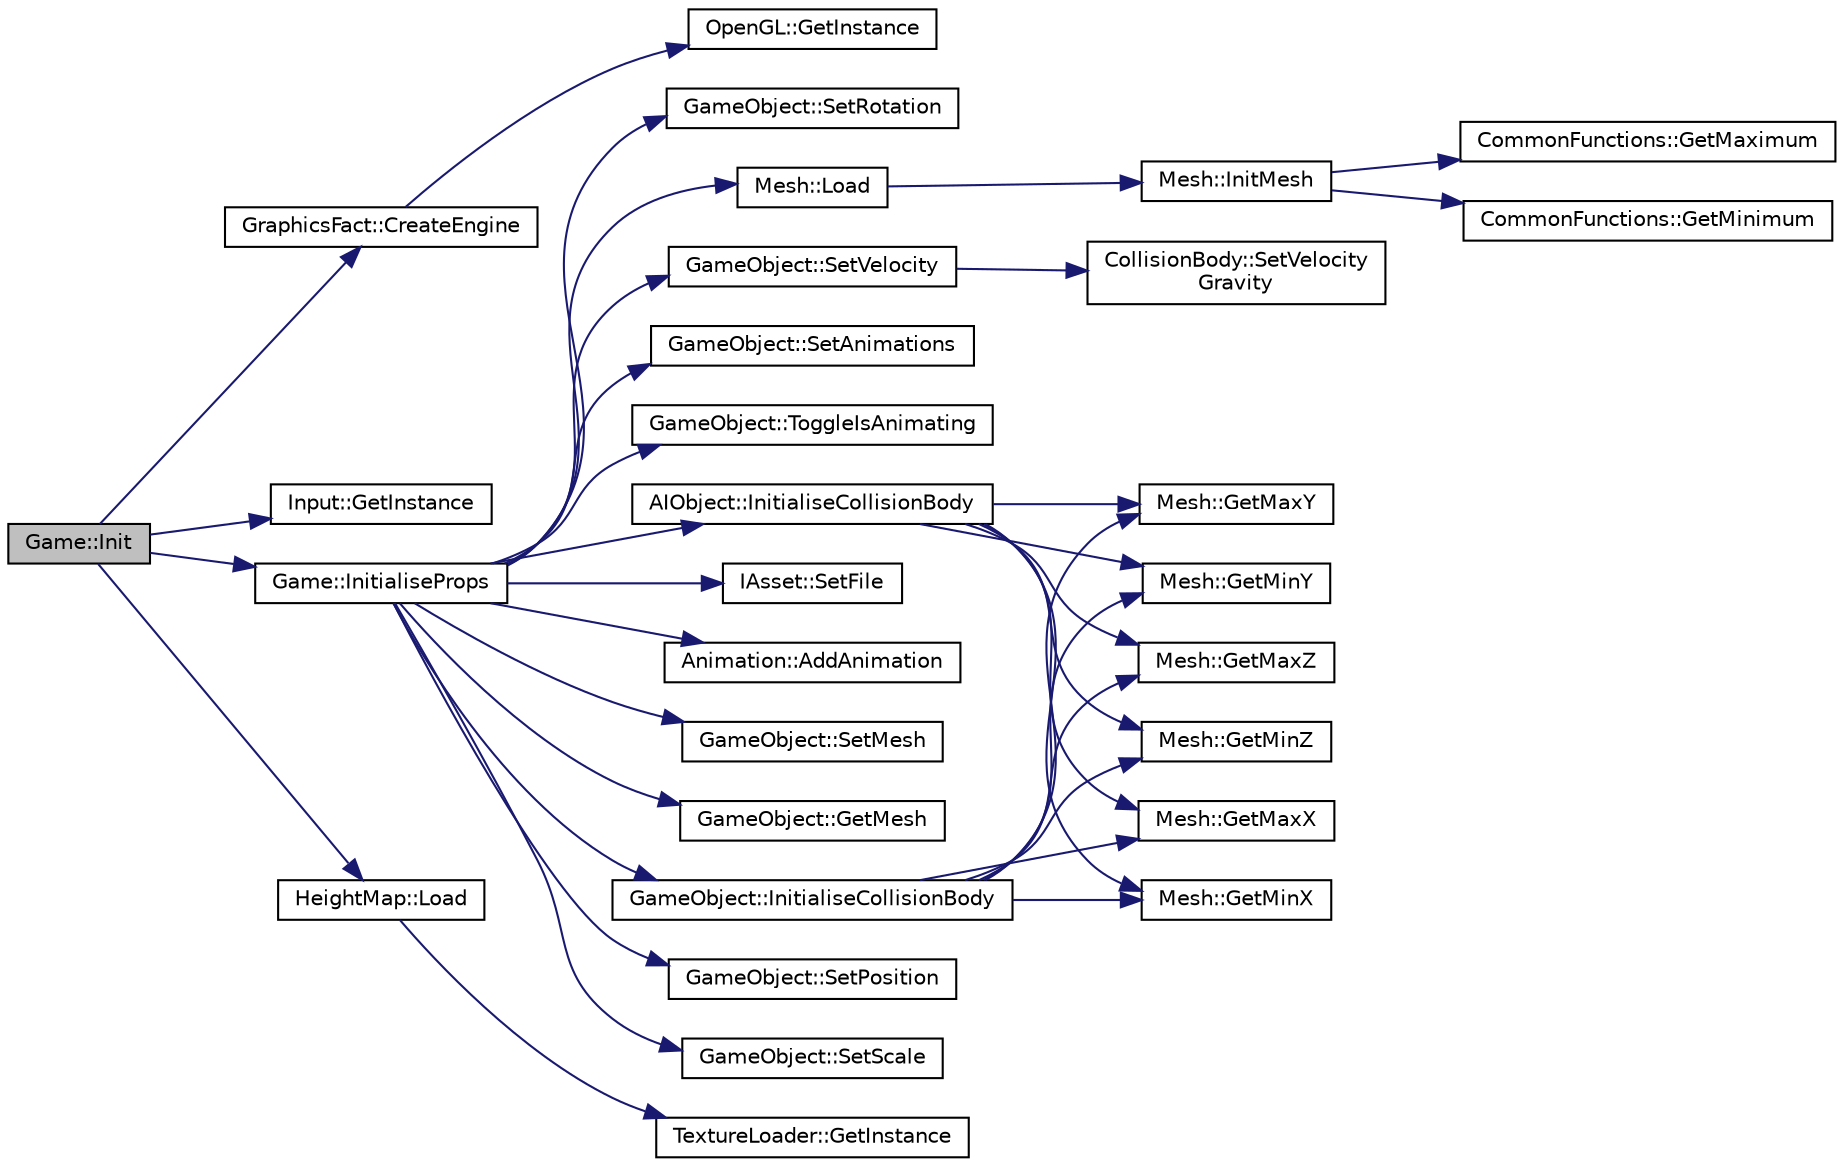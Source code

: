digraph "Game::Init"
{
  edge [fontname="Helvetica",fontsize="10",labelfontname="Helvetica",labelfontsize="10"];
  node [fontname="Helvetica",fontsize="10",shape=record];
  rankdir="LR";
  Node1 [label="Game::Init",height=0.2,width=0.4,color="black", fillcolor="grey75", style="filled" fontcolor="black"];
  Node1 -> Node2 [color="midnightblue",fontsize="10",style="solid",fontname="Helvetica"];
  Node2 [label="GraphicsFact::CreateEngine",height=0.2,width=0.4,color="black", fillcolor="white", style="filled",URL="$class_graphics_fact.html#ae8ac9f814856692b0c425a8451fc0a3b",tooltip="Creates an engine. "];
  Node2 -> Node3 [color="midnightblue",fontsize="10",style="solid",fontname="Helvetica"];
  Node3 [label="OpenGL::GetInstance",height=0.2,width=0.4,color="black", fillcolor="white", style="filled",URL="$class_open_g_l.html#adb5c54c832ea56e9dd8116f99921980f",tooltip="Gets the instance. "];
  Node1 -> Node4 [color="midnightblue",fontsize="10",style="solid",fontname="Helvetica"];
  Node4 [label="Input::GetInstance",height=0.2,width=0.4,color="black", fillcolor="white", style="filled",URL="$class_input.html#a315f04eb9a9a6c1c90c42f217766ee0c",tooltip="Gets the singleton instance. "];
  Node1 -> Node5 [color="midnightblue",fontsize="10",style="solid",fontname="Helvetica"];
  Node5 [label="Game::InitialiseProps",height=0.2,width=0.4,color="black", fillcolor="white", style="filled",URL="$class_game.html#a1f6433c67fab3050335d7ff62dfa2273",tooltip="sets up in game objects "];
  Node5 -> Node6 [color="midnightblue",fontsize="10",style="solid",fontname="Helvetica"];
  Node6 [label="IAsset::SetFile",height=0.2,width=0.4,color="black", fillcolor="white", style="filled",URL="$class_i_asset.html#a34bd6e63faee83da593580e1f003df3c"];
  Node5 -> Node7 [color="midnightblue",fontsize="10",style="solid",fontname="Helvetica"];
  Node7 [label="Animation::AddAnimation",height=0.2,width=0.4,color="black", fillcolor="white", style="filled",URL="$class_animation.html#a6705e53aa0e95b58a64aee1e608a3770",tooltip="Adds a keyframe of TYPE walk/attack to the animation buffer. "];
  Node5 -> Node8 [color="midnightblue",fontsize="10",style="solid",fontname="Helvetica"];
  Node8 [label="GameObject::SetMesh",height=0.2,width=0.4,color="black", fillcolor="white", style="filled",URL="$class_game_object.html#a481afcc354b53a60a4e0c7d8d4403b63",tooltip="sets the model mesh for the object "];
  Node5 -> Node9 [color="midnightblue",fontsize="10",style="solid",fontname="Helvetica"];
  Node9 [label="GameObject::GetMesh",height=0.2,width=0.4,color="black", fillcolor="white", style="filled",URL="$class_game_object.html#a1864a04cc2a7deff301df47fcb7809c8",tooltip="returns the object mesh "];
  Node5 -> Node10 [color="midnightblue",fontsize="10",style="solid",fontname="Helvetica"];
  Node10 [label="Mesh::Load",height=0.2,width=0.4,color="black", fillcolor="white", style="filled",URL="$class_mesh.html#a39aa5a5fba286b409b3c8b7f1fe5e8e0",tooltip="Loads this object. "];
  Node10 -> Node11 [color="midnightblue",fontsize="10",style="solid",fontname="Helvetica"];
  Node11 [label="Mesh::InitMesh",height=0.2,width=0.4,color="black", fillcolor="white", style="filled",URL="$class_mesh.html#a21600d9160af57a96ab757ad61a37fd1",tooltip="Initialises the mesh. "];
  Node11 -> Node12 [color="midnightblue",fontsize="10",style="solid",fontname="Helvetica"];
  Node12 [label="CommonFunctions::GetMaximum",height=0.2,width=0.4,color="black", fillcolor="white", style="filled",URL="$namespace_common_functions.html#ab20b178d21f9fb7845ab5102b909ddad"];
  Node11 -> Node13 [color="midnightblue",fontsize="10",style="solid",fontname="Helvetica"];
  Node13 [label="CommonFunctions::GetMinimum",height=0.2,width=0.4,color="black", fillcolor="white", style="filled",URL="$namespace_common_functions.html#a6400685015e224d7c3c52f31b6006d3d"];
  Node5 -> Node14 [color="midnightblue",fontsize="10",style="solid",fontname="Helvetica"];
  Node14 [label="GameObject::SetPosition",height=0.2,width=0.4,color="black", fillcolor="white", style="filled",URL="$class_game_object.html#ae97940df0c9b96bef3dfbe341de9baad",tooltip="sets the position of the object "];
  Node5 -> Node15 [color="midnightblue",fontsize="10",style="solid",fontname="Helvetica"];
  Node15 [label="GameObject::SetScale",height=0.2,width=0.4,color="black", fillcolor="white", style="filled",URL="$class_game_object.html#a0bae608151bb98f8f0a7e10ecf00bf9d",tooltip="sets the scale of the object "];
  Node5 -> Node16 [color="midnightblue",fontsize="10",style="solid",fontname="Helvetica"];
  Node16 [label="GameObject::SetRotation",height=0.2,width=0.4,color="black", fillcolor="white", style="filled",URL="$class_game_object.html#a7758b936f99fdfb1cb3765351ba74aea",tooltip="sets the rotation of the object "];
  Node5 -> Node17 [color="midnightblue",fontsize="10",style="solid",fontname="Helvetica"];
  Node17 [label="GameObject::InitialiseCollisionBody",height=0.2,width=0.4,color="black", fillcolor="white", style="filled",URL="$class_game_object.html#afaed6252a2605d7c08245bcd1ab42916",tooltip="intialises the collision body for this object "];
  Node17 -> Node18 [color="midnightblue",fontsize="10",style="solid",fontname="Helvetica"];
  Node18 [label="Mesh::GetMaxX",height=0.2,width=0.4,color="black", fillcolor="white", style="filled",URL="$class_mesh.html#a404194796c981c80c92061719602dab6",tooltip="Gets maximum x coordinate. "];
  Node17 -> Node19 [color="midnightblue",fontsize="10",style="solid",fontname="Helvetica"];
  Node19 [label="Mesh::GetMinX",height=0.2,width=0.4,color="black", fillcolor="white", style="filled",URL="$class_mesh.html#a07b7707f1d9490715cca3f533c15094a",tooltip="Gets minimum x coordinate. "];
  Node17 -> Node20 [color="midnightblue",fontsize="10",style="solid",fontname="Helvetica"];
  Node20 [label="Mesh::GetMaxY",height=0.2,width=0.4,color="black", fillcolor="white", style="filled",URL="$class_mesh.html#a39f83e1ecee367f6e96e143df2f25838",tooltip="Gets maximum y coordinate. "];
  Node17 -> Node21 [color="midnightblue",fontsize="10",style="solid",fontname="Helvetica"];
  Node21 [label="Mesh::GetMinY",height=0.2,width=0.4,color="black", fillcolor="white", style="filled",URL="$class_mesh.html#aa0a8969c6e66db94d787ccd285893e9c",tooltip="Gets minimum y coordinate. "];
  Node17 -> Node22 [color="midnightblue",fontsize="10",style="solid",fontname="Helvetica"];
  Node22 [label="Mesh::GetMaxZ",height=0.2,width=0.4,color="black", fillcolor="white", style="filled",URL="$class_mesh.html#adda111a94cbc004abba3201d856b118a",tooltip="Gets maximum z coordinate. "];
  Node17 -> Node23 [color="midnightblue",fontsize="10",style="solid",fontname="Helvetica"];
  Node23 [label="Mesh::GetMinZ",height=0.2,width=0.4,color="black", fillcolor="white", style="filled",URL="$class_mesh.html#a0dc85842f3e0578bfd3041d32986b680",tooltip="Gets minimum z coordinate. "];
  Node5 -> Node24 [color="midnightblue",fontsize="10",style="solid",fontname="Helvetica"];
  Node24 [label="GameObject::SetAnimations",height=0.2,width=0.4,color="black", fillcolor="white", style="filled",URL="$class_game_object.html#ad3c85909697f544e28ca0a472839f097",tooltip="sets the animation for the object "];
  Node5 -> Node25 [color="midnightblue",fontsize="10",style="solid",fontname="Helvetica"];
  Node25 [label="GameObject::ToggleIsAnimating",height=0.2,width=0.4,color="black", fillcolor="white", style="filled",URL="$class_game_object.html#a49f6c4255a159b0c536069dd2aca4c28",tooltip="toggles the animating bool "];
  Node5 -> Node26 [color="midnightblue",fontsize="10",style="solid",fontname="Helvetica"];
  Node26 [label="AIObject::InitialiseCollisionBody",height=0.2,width=0.4,color="black", fillcolor="white", style="filled",URL="$class_a_i_object.html#a3964052cff99d93aac0c71da971a2599",tooltip="intialises the collision body for this object "];
  Node26 -> Node18 [color="midnightblue",fontsize="10",style="solid",fontname="Helvetica"];
  Node26 -> Node19 [color="midnightblue",fontsize="10",style="solid",fontname="Helvetica"];
  Node26 -> Node20 [color="midnightblue",fontsize="10",style="solid",fontname="Helvetica"];
  Node26 -> Node21 [color="midnightblue",fontsize="10",style="solid",fontname="Helvetica"];
  Node26 -> Node22 [color="midnightblue",fontsize="10",style="solid",fontname="Helvetica"];
  Node26 -> Node23 [color="midnightblue",fontsize="10",style="solid",fontname="Helvetica"];
  Node5 -> Node27 [color="midnightblue",fontsize="10",style="solid",fontname="Helvetica"];
  Node27 [label="GameObject::SetVelocity",height=0.2,width=0.4,color="black", fillcolor="white", style="filled",URL="$class_game_object.html#a749e43ce7e4fd678f8365d529a07155d",tooltip="sets velocity of object "];
  Node27 -> Node28 [color="midnightblue",fontsize="10",style="solid",fontname="Helvetica"];
  Node28 [label="CollisionBody::SetVelocity\lGravity",height=0.2,width=0.4,color="black", fillcolor="white", style="filled",URL="$class_collision_body.html#ab62d97f8aa617cdc27a9e1a6d036ccb2"];
  Node1 -> Node29 [color="midnightblue",fontsize="10",style="solid",fontname="Helvetica"];
  Node29 [label="HeightMap::Load",height=0.2,width=0.4,color="black", fillcolor="white", style="filled",URL="$class_height_map.html#a76c79b0b14aa3bd666c853eb90efd2ff",tooltip="Loads the given file. "];
  Node29 -> Node30 [color="midnightblue",fontsize="10",style="solid",fontname="Helvetica"];
  Node30 [label="TextureLoader::GetInstance",height=0.2,width=0.4,color="black", fillcolor="white", style="filled",URL="$class_texture_loader.html#ab472253d24f84a5303b8687ca07a3304",tooltip="Gets the instance. "];
}
